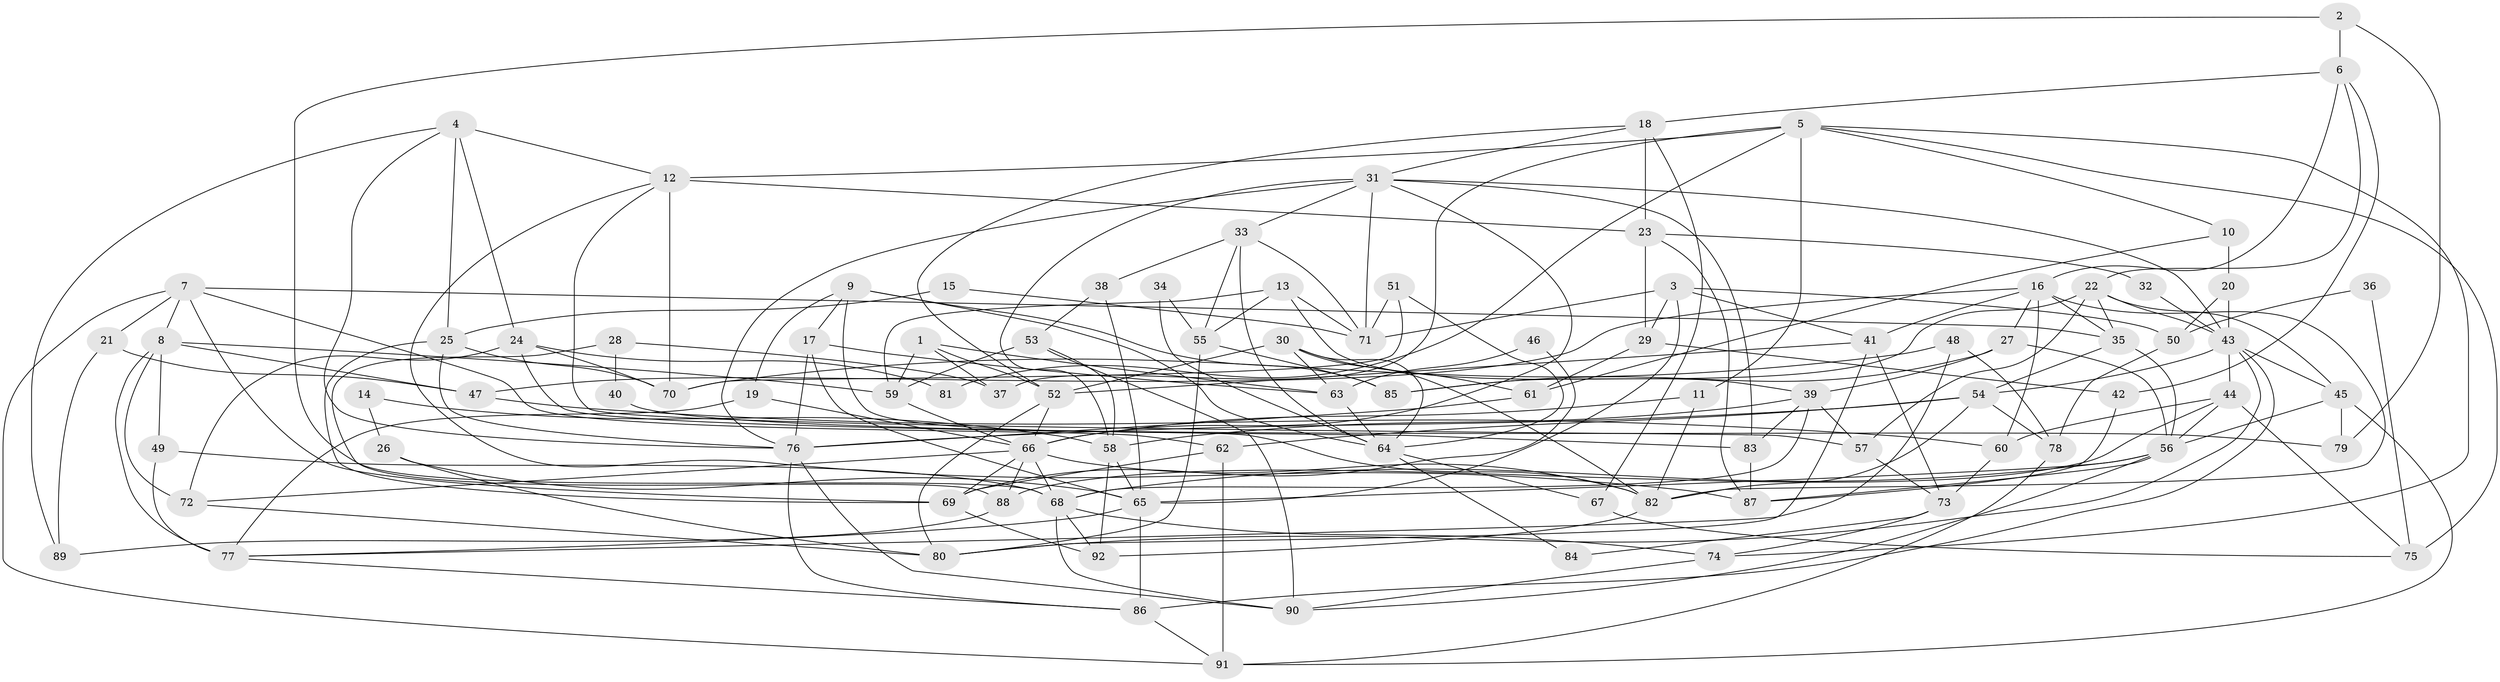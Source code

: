 // original degree distribution, {3: 0.2692307692307692, 4: 0.2692307692307692, 5: 0.2076923076923077, 6: 0.1076923076923077, 2: 0.12307692307692308, 7: 0.007692307692307693, 8: 0.007692307692307693, 9: 0.007692307692307693}
// Generated by graph-tools (version 1.1) at 2025/37/03/04/25 23:37:00]
// undirected, 92 vertices, 212 edges
graph export_dot {
  node [color=gray90,style=filled];
  1;
  2;
  3;
  4;
  5;
  6;
  7;
  8;
  9;
  10;
  11;
  12;
  13;
  14;
  15;
  16;
  17;
  18;
  19;
  20;
  21;
  22;
  23;
  24;
  25;
  26;
  27;
  28;
  29;
  30;
  31;
  32;
  33;
  34;
  35;
  36;
  37;
  38;
  39;
  40;
  41;
  42;
  43;
  44;
  45;
  46;
  47;
  48;
  49;
  50;
  51;
  52;
  53;
  54;
  55;
  56;
  57;
  58;
  59;
  60;
  61;
  62;
  63;
  64;
  65;
  66;
  67;
  68;
  69;
  70;
  71;
  72;
  73;
  74;
  75;
  76;
  77;
  78;
  79;
  80;
  81;
  82;
  83;
  84;
  85;
  86;
  87;
  88;
  89;
  90;
  91;
  92;
  1 -- 37 [weight=1.0];
  1 -- 52 [weight=1.0];
  1 -- 59 [weight=1.0];
  1 -- 63 [weight=1.0];
  2 -- 6 [weight=1.0];
  2 -- 68 [weight=1.0];
  2 -- 79 [weight=1.0];
  3 -- 29 [weight=1.0];
  3 -- 41 [weight=1.0];
  3 -- 50 [weight=1.0];
  3 -- 65 [weight=1.0];
  3 -- 71 [weight=1.0];
  4 -- 12 [weight=1.0];
  4 -- 24 [weight=2.0];
  4 -- 25 [weight=1.0];
  4 -- 76 [weight=1.0];
  4 -- 89 [weight=1.0];
  5 -- 10 [weight=1.0];
  5 -- 11 [weight=1.0];
  5 -- 12 [weight=1.0];
  5 -- 37 [weight=2.0];
  5 -- 74 [weight=1.0];
  5 -- 75 [weight=2.0];
  5 -- 81 [weight=1.0];
  6 -- 16 [weight=1.0];
  6 -- 18 [weight=1.0];
  6 -- 22 [weight=1.0];
  6 -- 42 [weight=1.0];
  7 -- 8 [weight=1.0];
  7 -- 21 [weight=1.0];
  7 -- 35 [weight=1.0];
  7 -- 62 [weight=1.0];
  7 -- 69 [weight=1.0];
  7 -- 91 [weight=1.0];
  8 -- 47 [weight=1.0];
  8 -- 49 [weight=1.0];
  8 -- 59 [weight=1.0];
  8 -- 72 [weight=1.0];
  8 -- 77 [weight=2.0];
  9 -- 17 [weight=1.0];
  9 -- 19 [weight=1.0];
  9 -- 64 [weight=1.0];
  9 -- 82 [weight=1.0];
  9 -- 85 [weight=1.0];
  10 -- 20 [weight=1.0];
  10 -- 61 [weight=1.0];
  11 -- 66 [weight=1.0];
  11 -- 82 [weight=1.0];
  12 -- 23 [weight=2.0];
  12 -- 57 [weight=1.0];
  12 -- 70 [weight=1.0];
  12 -- 87 [weight=1.0];
  13 -- 39 [weight=1.0];
  13 -- 55 [weight=1.0];
  13 -- 59 [weight=1.0];
  13 -- 71 [weight=1.0];
  14 -- 26 [weight=1.0];
  14 -- 58 [weight=1.0];
  15 -- 25 [weight=1.0];
  15 -- 71 [weight=1.0];
  16 -- 27 [weight=1.0];
  16 -- 35 [weight=1.0];
  16 -- 41 [weight=1.0];
  16 -- 47 [weight=1.0];
  16 -- 60 [weight=1.0];
  16 -- 82 [weight=1.0];
  17 -- 63 [weight=1.0];
  17 -- 65 [weight=1.0];
  17 -- 76 [weight=1.0];
  18 -- 23 [weight=2.0];
  18 -- 31 [weight=1.0];
  18 -- 52 [weight=1.0];
  18 -- 67 [weight=1.0];
  19 -- 66 [weight=1.0];
  19 -- 77 [weight=2.0];
  20 -- 43 [weight=1.0];
  20 -- 50 [weight=1.0];
  21 -- 47 [weight=1.0];
  21 -- 89 [weight=1.0];
  22 -- 35 [weight=1.0];
  22 -- 43 [weight=1.0];
  22 -- 45 [weight=1.0];
  22 -- 57 [weight=1.0];
  22 -- 85 [weight=1.0];
  23 -- 29 [weight=1.0];
  23 -- 32 [weight=1.0];
  23 -- 87 [weight=1.0];
  24 -- 70 [weight=1.0];
  24 -- 72 [weight=1.0];
  24 -- 81 [weight=1.0];
  24 -- 83 [weight=1.0];
  25 -- 69 [weight=1.0];
  25 -- 70 [weight=1.0];
  25 -- 76 [weight=1.0];
  26 -- 65 [weight=1.0];
  26 -- 80 [weight=1.0];
  27 -- 39 [weight=1.0];
  27 -- 56 [weight=1.0];
  27 -- 85 [weight=1.0];
  28 -- 37 [weight=1.0];
  28 -- 40 [weight=1.0];
  28 -- 88 [weight=1.0];
  29 -- 42 [weight=1.0];
  29 -- 61 [weight=1.0];
  30 -- 52 [weight=1.0];
  30 -- 61 [weight=1.0];
  30 -- 63 [weight=1.0];
  30 -- 64 [weight=1.0];
  30 -- 82 [weight=1.0];
  31 -- 33 [weight=1.0];
  31 -- 43 [weight=1.0];
  31 -- 58 [weight=1.0];
  31 -- 66 [weight=1.0];
  31 -- 71 [weight=1.0];
  31 -- 76 [weight=1.0];
  31 -- 83 [weight=1.0];
  32 -- 43 [weight=1.0];
  33 -- 38 [weight=1.0];
  33 -- 55 [weight=1.0];
  33 -- 64 [weight=1.0];
  33 -- 71 [weight=1.0];
  34 -- 55 [weight=1.0];
  34 -- 64 [weight=1.0];
  35 -- 54 [weight=1.0];
  35 -- 56 [weight=1.0];
  36 -- 50 [weight=1.0];
  36 -- 75 [weight=1.0];
  38 -- 53 [weight=1.0];
  38 -- 65 [weight=1.0];
  39 -- 57 [weight=1.0];
  39 -- 58 [weight=1.0];
  39 -- 68 [weight=1.0];
  39 -- 83 [weight=1.0];
  40 -- 79 [weight=1.0];
  41 -- 52 [weight=1.0];
  41 -- 73 [weight=1.0];
  41 -- 80 [weight=1.0];
  42 -- 87 [weight=1.0];
  43 -- 44 [weight=1.0];
  43 -- 45 [weight=1.0];
  43 -- 54 [weight=1.0];
  43 -- 80 [weight=1.0];
  43 -- 86 [weight=1.0];
  44 -- 56 [weight=1.0];
  44 -- 60 [weight=1.0];
  44 -- 75 [weight=1.0];
  44 -- 88 [weight=1.0];
  45 -- 56 [weight=1.0];
  45 -- 79 [weight=1.0];
  45 -- 91 [weight=1.0];
  46 -- 63 [weight=1.0];
  46 -- 69 [weight=1.0];
  47 -- 60 [weight=1.0];
  48 -- 70 [weight=1.0];
  48 -- 77 [weight=1.0];
  48 -- 78 [weight=1.0];
  49 -- 68 [weight=1.0];
  49 -- 77 [weight=1.0];
  50 -- 78 [weight=1.0];
  51 -- 64 [weight=1.0];
  51 -- 70 [weight=1.0];
  51 -- 71 [weight=1.0];
  52 -- 66 [weight=1.0];
  52 -- 80 [weight=1.0];
  53 -- 58 [weight=1.0];
  53 -- 59 [weight=1.0];
  53 -- 90 [weight=1.0];
  54 -- 62 [weight=1.0];
  54 -- 76 [weight=1.0];
  54 -- 78 [weight=1.0];
  54 -- 82 [weight=1.0];
  55 -- 80 [weight=1.0];
  55 -- 85 [weight=1.0];
  56 -- 65 [weight=1.0];
  56 -- 68 [weight=2.0];
  56 -- 87 [weight=1.0];
  56 -- 90 [weight=1.0];
  57 -- 73 [weight=1.0];
  58 -- 65 [weight=1.0];
  58 -- 92 [weight=1.0];
  59 -- 66 [weight=1.0];
  60 -- 73 [weight=1.0];
  61 -- 76 [weight=1.0];
  62 -- 69 [weight=1.0];
  62 -- 91 [weight=1.0];
  63 -- 64 [weight=1.0];
  64 -- 67 [weight=1.0];
  64 -- 84 [weight=1.0];
  65 -- 77 [weight=1.0];
  65 -- 86 [weight=1.0];
  66 -- 68 [weight=1.0];
  66 -- 69 [weight=1.0];
  66 -- 72 [weight=1.0];
  66 -- 82 [weight=1.0];
  66 -- 88 [weight=1.0];
  67 -- 75 [weight=1.0];
  68 -- 74 [weight=1.0];
  68 -- 90 [weight=1.0];
  68 -- 92 [weight=2.0];
  69 -- 92 [weight=1.0];
  72 -- 80 [weight=1.0];
  73 -- 74 [weight=1.0];
  73 -- 84 [weight=1.0];
  74 -- 90 [weight=1.0];
  76 -- 86 [weight=1.0];
  76 -- 90 [weight=1.0];
  77 -- 86 [weight=1.0];
  78 -- 91 [weight=1.0];
  82 -- 92 [weight=1.0];
  83 -- 87 [weight=1.0];
  86 -- 91 [weight=1.0];
  88 -- 89 [weight=1.0];
}
